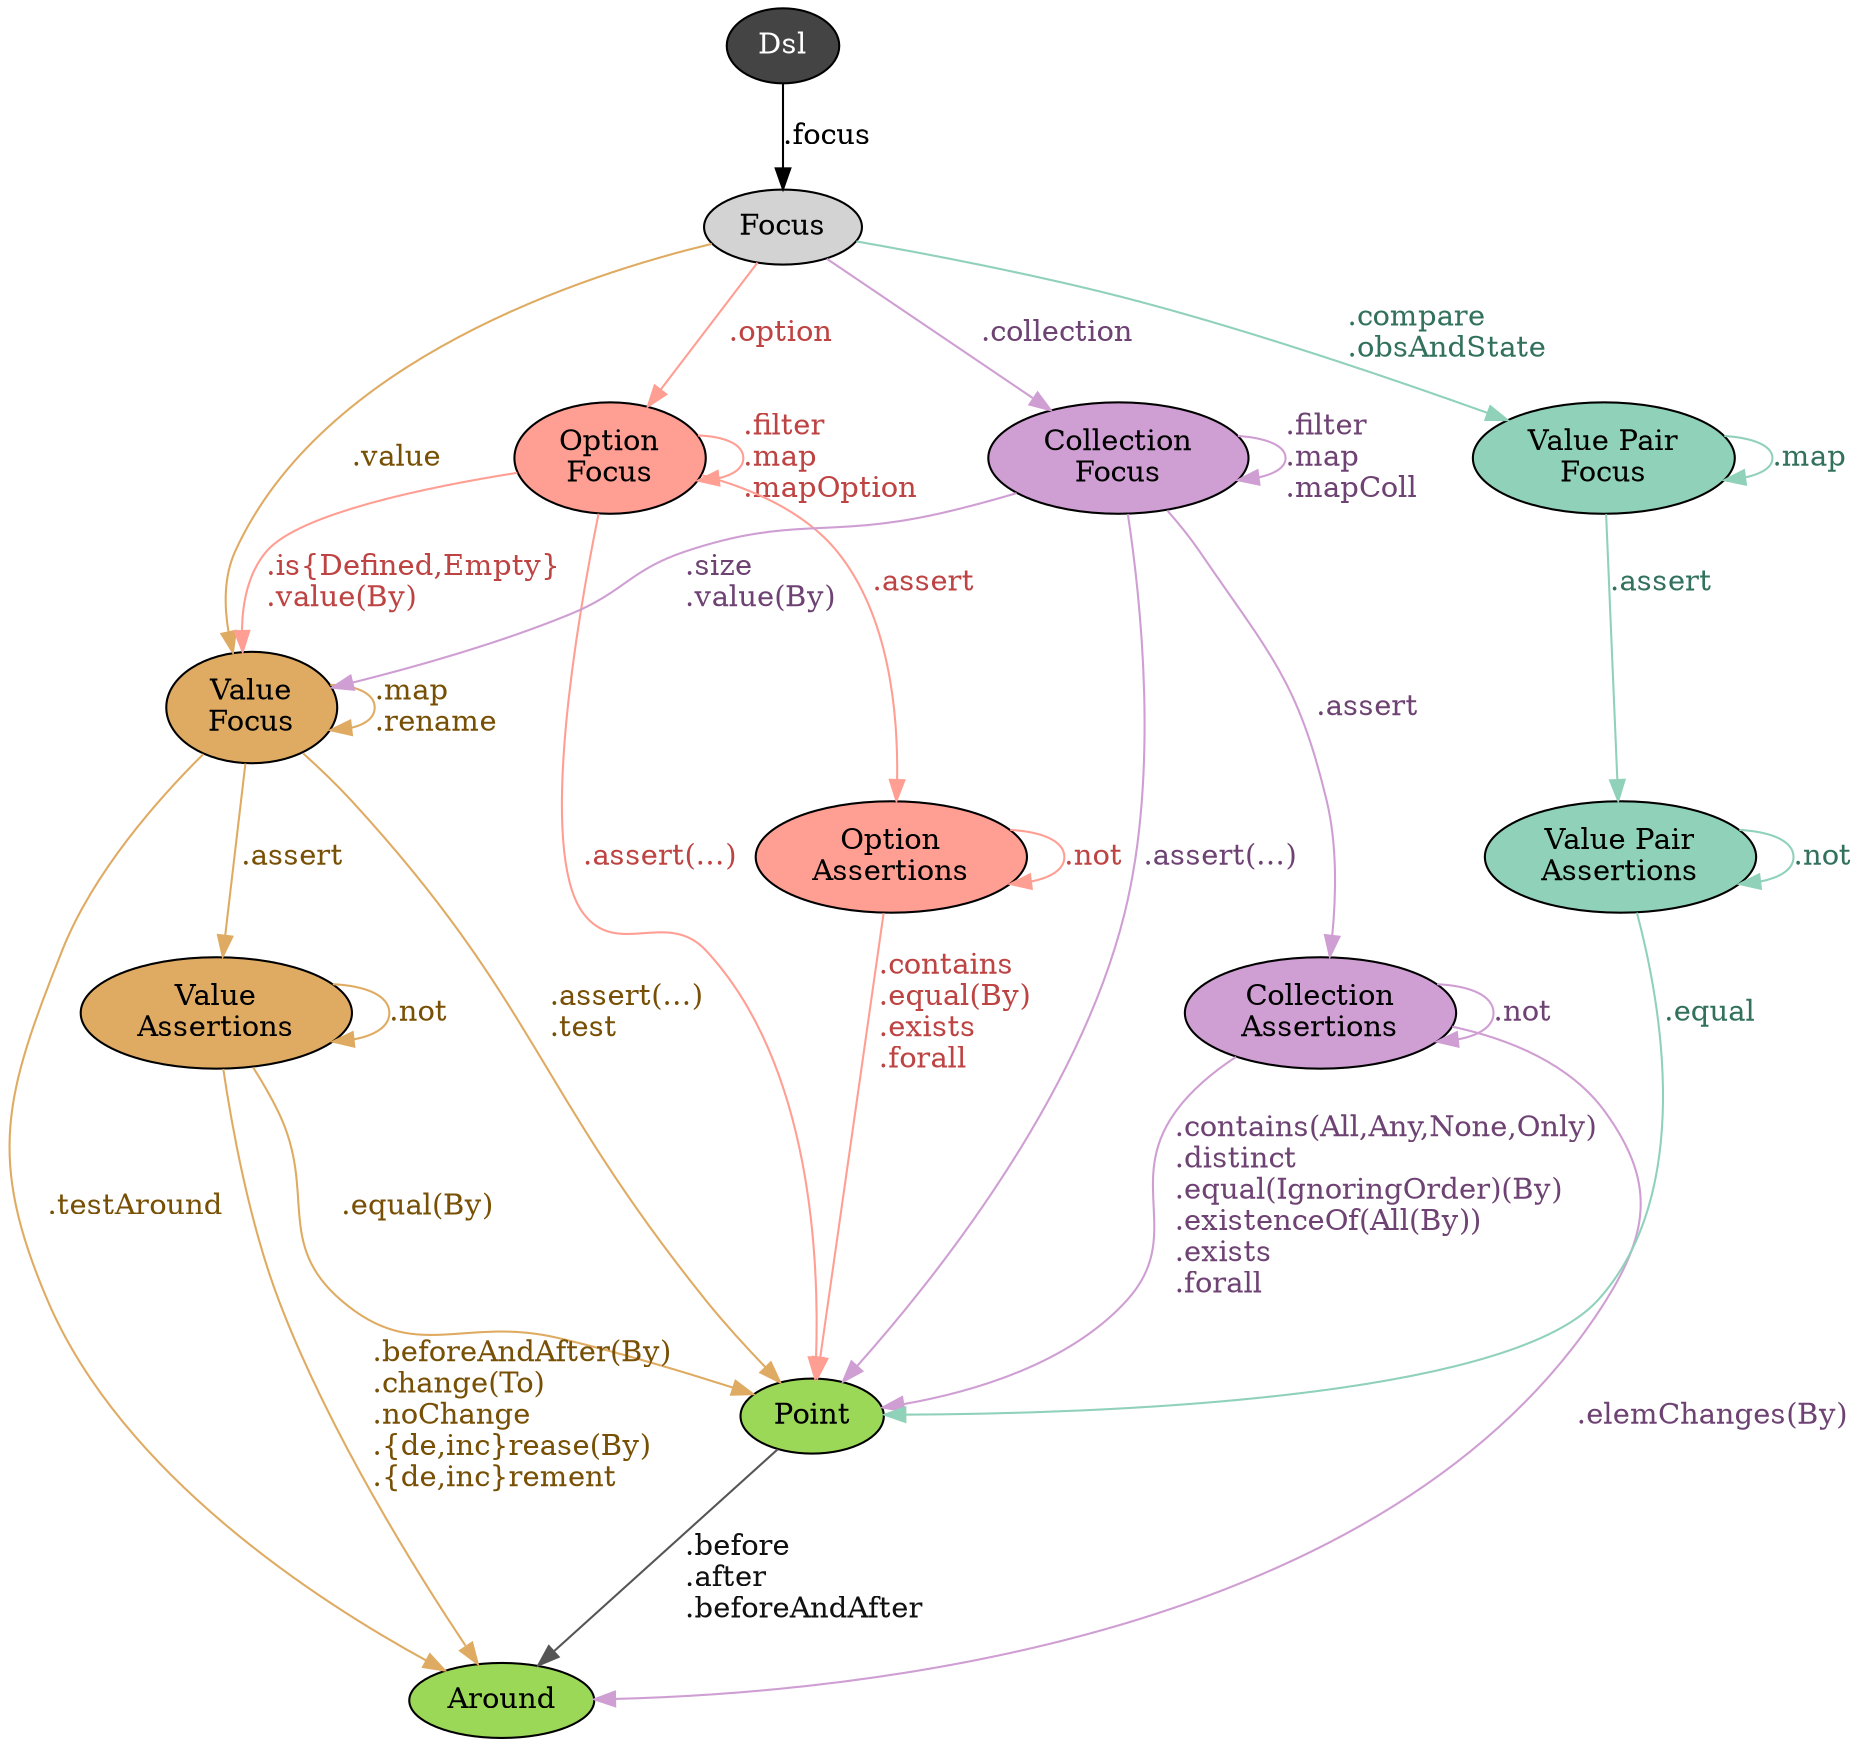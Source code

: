 digraph G {
node[style=filled]
//edge[minlen=2]

root [fillcolor="#444444" fontcolor=white label="Dsl"]

{
node[fillcolor="#9BD858"] edge[color="#9BD858" fontcolor="#377700"]
Point  [label="Point"]
Around [label="Around"]
Point -> Around [color="#555555" fontcolor="#111111" label=".before\l.after\l.beforeAndAfter\l"]
}

// root -> focus,transformer
// root -> emptyPlan,emptyTest

/*
root -> Action [label=".chooseAction(Attempt)\l.emptyAction\l.print\l"]
root -> Around [label=".around\l.chooseAround(Attempt)\l.emptyAround\l.testAround\l"]
root -> Point  [label=".choosePoint(Attempt)\l.point\l.test\l"]
root -> Invariant [label=".chooseInvariant(Attempt)\l.emptyInvariant\l"]

root -> action [label=".action"]
action -> Action [label=".apply\l.attempt\l.update(By)\l.full\l"]
*/


// node[style=filled fillcolor="#ffcccc"]
// edge[color="#bb8888" fontcolor="#772222"]

root -> Focus [label=".focus\l"]

node[fillcolor="#DFAB62"] edge[color="#DFAB62" fontcolor="#785005"]
FocusValue [label="Value\nFocus"]
FocusValueAO [label="Value\nAssertions"]
Focus        -> FocusValue   [label=".value\l"]
FocusValue   -> FocusValue   [label=".map\l.rename\l"]
FocusValue   -> FocusValueAO [label=".assert\l"]
FocusValueAO -> FocusValueAO [label=".not\l"]
FocusValue   -> Point        [label=".assert(…)\l.test\l"]
FocusValueAO -> Point        [label=".equal(By)\l"]
FocusValue   -> Around       [label=".testAround\l"]
FocusValueAO -> Around       [label=".beforeAndAfter(By)\l.change(To)\l.noChange\l.{de,inc}rease(By)\l.{de,inc}rement\l"]

node[fillcolor="#FF9E93"] edge[color="#FF9E93" fontcolor="#be4343"]
FocusOption [label="Option\nFocus"]
FocusOptionAO [label="Option\nAssertions"]
Focus         -> FocusOption   [label=".option\l"]
FocusOption   -> FocusOption   [label=".filter\l.map\l.mapOption\l"]
FocusOption   -> FocusOptionAO [label=".assert\l"]
FocusOption   -> FocusValue    [label=".is{Defined,Empty}\l.value(By)\l"]
FocusOptionAO -> FocusOptionAO [label=".not\l"]
FocusOption   -> Point         [label=".assert(…)\l"]
FocusOptionAO -> Point         [label=".contains\l.equal(By)\l.exists\l.forall\l"]

node[fillcolor="#CF9ED3"] edge[color="#CF9ED3" fontcolor="#6e4373"]
FocusColl [label="Collection\nFocus"]
FocusCollAO [label="Collection\nAssertions"]
Focus       -> FocusColl   [label=".collection\l"]
FocusColl   -> FocusColl   [label=".filter\l.map\l.mapColl\l"]
FocusColl   -> FocusCollAO [label=".assert\l"]
FocusColl   -> FocusValue  [label=".size\l.value(By)\l"]
FocusCollAO -> FocusCollAO [label=".not\l"]
FocusColl   -> Point       [label=".assert(…)\l"]
FocusCollAO -> Point       [label=".contains(All,Any,None,Only)\l.distinct\l.equal(IgnoringOrder)(By)\l.existenceOf(All(By))\l.exists\l.forall\l"]
FocusCollAO -> Around      [label=".elemChanges(By)\l"]

node[fillcolor="#90D1BA"] edge[color="#90D1BA" fontcolor="#32715d"]
BiFocus [label="Value Pair\nFocus"]
BiFocusAO [label="Value Pair\nAssertions"]
Focus       -> BiFocus     [label=".compare\l.obsAndState\l"]
BiFocus     -> BiFocus     [label=".map\l"]
BiFocus     -> BiFocusAO   [label=".assert\l"]
BiFocusAO   -> BiFocusAO   [label=".not\l"]
BiFocusAO   -> Point       [label=".equal\l"]
/*
ObsAndState [label="Value Pair\nFocus"]
Focus       -> ObsAndState [label=".obsAndState\l"]
ObsAndState -> ObsAndState [label=".map\l"]
ObsAndState -> BiFocus     [style=dashed label="<extends>"]
ObsAndState -> FocusValue  [label=".obs\l.state\l"]
*/
}
